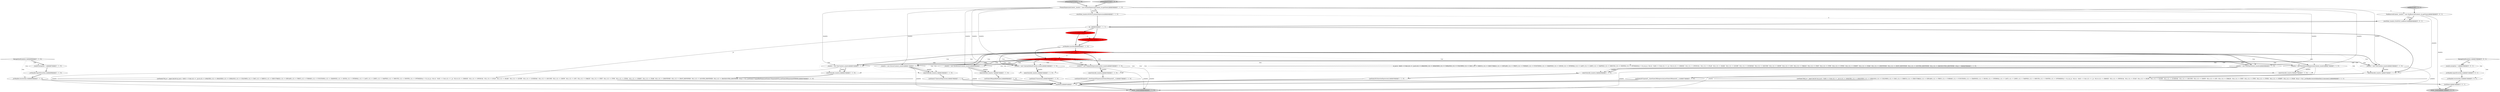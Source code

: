 digraph {
19 [style = filled, label = "getInterpreter().adaptivePredict(_input,77,_ctx)@@@9@@@['1', '0', '0']", fillcolor = red, shape = diamond image = "AAA1AAABBB1BBB"];
28 [style = filled, label = "enterOuterAlt(_localctx,8)@@@74@@@['1', '1', '0']", fillcolor = white, shape = ellipse image = "AAA0AAABBB1BBB"];
13 [style = filled, label = "PrimaryExpressionContext _localctx = new PrimaryExpressionContext(_ctx,getState())@@@3@@@['1', '1', '0']", fillcolor = white, shape = ellipse image = "AAA0AAABBB1BBB"];
21 [style = filled, label = "setState(585)@@@7@@@['1', '0', '0']", fillcolor = red, shape = ellipse image = "AAA1AAABBB1BBB"];
8 [style = filled, label = "{setState(587)match(T__0)setState(588)expression()setState(589)match(T__1)}@@@75@@@['1', '1', '0']", fillcolor = white, shape = ellipse image = "AAA0AAABBB1BBB"];
32 [style = filled, label = "return _localctx@@@94@@@['1', '1', '0']", fillcolor = lightgray, shape = ellipse image = "AAA0AAABBB1BBB"];
29 [style = filled, label = "_localctx = new CastContext(_localctx)@@@10@@@['1', '1', '0']", fillcolor = white, shape = ellipse image = "AAA0AAABBB1BBB"];
12 [style = filled, label = "enterOuterAlt(_localctx,2)@@@18@@@['1', '1', '0']", fillcolor = white, shape = ellipse image = "AAA0AAABBB1BBB"];
37 [style = filled, label = "_localctx = new ConstantDefaultContext(_localctx)@@@24@@@['1', '1', '0']", fillcolor = white, shape = ellipse image = "AAA0AAABBB1BBB"];
4 [style = filled, label = "{exitRule()}@@@91@@@['1', '1', '0']", fillcolor = white, shape = ellipse image = "AAA0AAABBB1BBB"];
47 [style = filled, label = "NonReservedContext _localctx = new NonReservedContext(_ctx,getState())@@@3@@@['0', '0', '1']", fillcolor = white, shape = ellipse image = "AAA0AAABBB3BBB"];
3 [style = filled, label = "enterOuterAlt(_localctx,3)@@@25@@@['1', '1', '0']", fillcolor = white, shape = ellipse image = "AAA0AAABBB1BBB"];
15 [style = filled, label = "{setState(574)constant()}@@@26@@@['1', '1', '0']", fillcolor = white, shape = ellipse image = "AAA0AAABBB1BBB"];
25 [style = filled, label = "enterOuterAlt(_localctx,5)@@@49@@@['1', '1', '0']", fillcolor = white, shape = ellipse image = "AAA0AAABBB1BBB"];
34 [style = filled, label = "_localctx = new FunctionContext(_localctx)@@@48@@@['1', '1', '0']", fillcolor = white, shape = ellipse image = "AAA0AAABBB1BBB"];
33 [style = filled, label = "_errHandler.reportError(this,re)@@@88@@@['1', '1', '0']", fillcolor = white, shape = ellipse image = "AAA0AAABBB1BBB"];
0 [style = filled, label = "_localctx = new StarContext(_localctx)@@@31@@@['1', '1', '0']", fillcolor = white, shape = ellipse image = "AAA0AAABBB1BBB"];
14 [style = filled, label = "_localctx = new SubqueryExpressionContext(_localctx)@@@55@@@['1', '1', '0']", fillcolor = white, shape = ellipse image = "AAA0AAABBB1BBB"];
40 [style = filled, label = "setState(591)@@@7@@@['0', '1', '0']", fillcolor = red, shape = ellipse image = "AAA1AAABBB2BBB"];
6 [style = filled, label = "_localctx = new DereferenceContext(_localctx)@@@66@@@['1', '1', '0']", fillcolor = white, shape = ellipse image = "AAA0AAABBB1BBB"];
22 [style = filled, label = "(((_la) & ~0x3f) == 0 && ((1L << _la) & ((1L << ANALYZE) | (1L << ANALYZED) | (1L << CATALOGS) | (1L << COLUMNS) | (1L << DAY) | (1L << DEBUG) | (1L << EXECUTABLE) | (1L << EXPLAIN) | (1L << FIRST) | (1L << FORMAT) | (1L << FUNCTIONS) | (1L << GRAPHVIZ) | (1L << HOUR) | (1L << INTERVAL) | (1L << LAST) | (1L << LIMIT) | (1L << MAPPED) | (1L << MINUTE) | (1L << MONTH) | (1L << OPTIMIZED))) != 0) || ((((_la - 65)) & ~0x3f) == 0 && ((1L << (_la - 65)) & ((1L << (PARSED - 65)) | (1L << (PHYSICAL - 65)) | (1L << (PLAN - 65)) | (1L << (RLIKE - 65)) | (1L << (QUERY - 65)) | (1L << (SCHEMAS - 65)) | (1L << (SECOND - 65)) | (1L << (SHOW - 65)) | (1L << (SYS - 65)) | (1L << (TABLES - 65)) | (1L << (TEXT - 65)) | (1L << (TYPE - 65)) | (1L << (TYPES - 65)) | (1L << (VERIFY - 65)) | (1L << (YEAR - 65)) | (1L << (IDENTIFIER - 65)) | (1L << (DIGIT_IDENTIFIER - 65)) | (1L << (QUOTED_IDENTIFIER - 65)) | (1L << (BACKQUOTED_IDENTIFIER - 65)))) != 0)@@@36@@@['1', '1', '0']", fillcolor = white, shape = diamond image = "AAA0AAABBB1BBB"];
7 [style = filled, label = "{setState(586)qualifiedName()}@@@68@@@['1', '1', '0']", fillcolor = white, shape = ellipse image = "AAA0AAABBB1BBB"];
42 [style = filled, label = "_localctx.exception = re@@@20@@@['0', '0', '1']", fillcolor = white, shape = ellipse image = "AAA0AAABBB3BBB"];
5 [style = filled, label = "{setState(578)_la = _input.LA(1)if ((((_la) & ~0x3f) == 0 && ((1L << _la) & ((1L << ANALYZE) | (1L << ANALYZED) | (1L << CATALOGS) | (1L << COLUMNS) | (1L << DAY) | (1L << DEBUG) | (1L << EXECUTABLE) | (1L << EXPLAIN) | (1L << FIRST) | (1L << FORMAT) | (1L << FUNCTIONS) | (1L << GRAPHVIZ) | (1L << HOUR) | (1L << INTERVAL) | (1L << LAST) | (1L << LIMIT) | (1L << MAPPED) | (1L << MINUTE) | (1L << MONTH) | (1L << OPTIMIZED))) != 0) || ((((_la - 65)) & ~0x3f) == 0 && ((1L << (_la - 65)) & ((1L << (PARSED - 65)) | (1L << (PHYSICAL - 65)) | (1L << (PLAN - 65)) | (1L << (RLIKE - 65)) | (1L << (QUERY - 65)) | (1L << (SCHEMAS - 65)) | (1L << (SECOND - 65)) | (1L << (SHOW - 65)) | (1L << (SYS - 65)) | (1L << (TABLES - 65)) | (1L << (TEXT - 65)) | (1L << (TYPE - 65)) | (1L << (TYPES - 65)) | (1L << (VERIFY - 65)) | (1L << (YEAR - 65)) | (1L << (IDENTIFIER - 65)) | (1L << (DIGIT_IDENTIFIER - 65)) | (1L << (QUOTED_IDENTIFIER - 65)) | (1L << (BACKQUOTED_IDENTIFIER - 65)))) != 0)) {{setState(575)qualifiedName()setState(576)match(DOT)}}setState(580)match(ASTERISK)}@@@33@@@['1', '1', '0']", fillcolor = white, shape = ellipse image = "AAA0AAABBB1BBB"];
18 [style = filled, label = "{setState(582)match(T__0)setState(583)query()setState(584)match(T__1)}@@@57@@@['1', '1', '0']", fillcolor = white, shape = ellipse image = "AAA0AAABBB1BBB"];
48 [style = filled, label = "{exitRule()}@@@24@@@['0', '0', '1']", fillcolor = white, shape = ellipse image = "AAA0AAABBB3BBB"];
46 [style = filled, label = "RecognitionException re@@@19@@@['0', '0', '1']", fillcolor = white, shape = diamond image = "AAA0AAABBB3BBB"];
44 [style = filled, label = "enterRule(_localctx,104,RULE_nonReserved)@@@4@@@['0', '0', '1']", fillcolor = white, shape = ellipse image = "AAA0AAABBB3BBB"];
24 [style = filled, label = "_errHandler.recover(this,re)@@@89@@@['1', '1', '0']", fillcolor = white, shape = ellipse image = "AAA0AAABBB1BBB"];
23 [style = filled, label = "enterOuterAlt(_localctx,7)@@@67@@@['1', '1', '0']", fillcolor = white, shape = ellipse image = "AAA0AAABBB1BBB"];
26 [style = filled, label = "RecognitionException re@@@86@@@['1', '1', '0']", fillcolor = white, shape = diamond image = "AAA0AAABBB1BBB"];
41 [style = filled, label = "_errHandler.recover(this,re)@@@22@@@['0', '0', '1']", fillcolor = white, shape = ellipse image = "AAA0AAABBB3BBB"];
2 [style = filled, label = "_localctx = new ExtractContext(_localctx)@@@17@@@['1', '1', '0']", fillcolor = white, shape = ellipse image = "AAA0AAABBB1BBB"];
10 [style = filled, label = "_errHandler.sync(this)@@@8@@@['1', '1', '0']", fillcolor = white, shape = ellipse image = "AAA0AAABBB1BBB"];
11 [style = filled, label = "{setState(573)extractExpression()}@@@19@@@['1', '1', '0']", fillcolor = white, shape = ellipse image = "AAA0AAABBB1BBB"];
36 [style = filled, label = "{setState(748)_la = _input.LA(1)if (!((((_la) & ~0x3f) == 0 && ((1L << _la) & ((1L << ANALYZE) | (1L << ANALYZED) | (1L << CATALOGS) | (1L << COLUMNS) | (1L << DAY) | (1L << DEBUG) | (1L << EXECUTABLE) | (1L << EXPLAIN) | (1L << FIRST) | (1L << FORMAT) | (1L << FUNCTIONS) | (1L << GRAPHVIZ) | (1L << HOUR) | (1L << INTERVAL) | (1L << LAST) | (1L << LIMIT) | (1L << MAPPED) | (1L << MINUTE) | (1L << MONTH) | (1L << OPTIMIZED))) != 0) || ((((_la - 65)) & ~0x3f) == 0 && ((1L << (_la - 65)) & ((1L << (PARSED - 65)) | (1L << (PHYSICAL - 65)) | (1L << (PLAN - 65)) | (1L << (RLIKE - 65)) | (1L << (QUERY - 65)) | (1L << (SCHEMAS - 65)) | (1L << (SECOND - 65)) | (1L << (SHOW - 65)) | (1L << (SYS - 65)) | (1L << (TABLES - 65)) | (1L << (TEXT - 65)) | (1L << (TYPE - 65)) | (1L << (TYPES - 65)) | (1L << (VERIFY - 65)) | (1L << (YEAR - 65)))) != 0))) {_errHandler.recoverInline(this)}{consume()}}@@@8@@@['1', '1', '1']", fillcolor = white, shape = ellipse image = "AAA0AAABBB1BBB"];
39 [style = filled, label = "primaryExpression['0', '1', '0']", fillcolor = lightgray, shape = diamond image = "AAA0AAABBB2BBB"];
49 [style = filled, label = "_errHandler.reportError(this,re)@@@21@@@['0', '0', '1']", fillcolor = white, shape = ellipse image = "AAA0AAABBB3BBB"];
9 [style = filled, label = "enterOuterAlt(_localctx,6)@@@56@@@['1', '1', '0']", fillcolor = white, shape = ellipse image = "AAA0AAABBB1BBB"];
1 [style = filled, label = "_localctx.exception = re@@@87@@@['1', '1', '0']", fillcolor = white, shape = ellipse image = "AAA0AAABBB1BBB"];
27 [style = filled, label = "enterRule(_localctx,60,RULE_primaryExpression)@@@4@@@['1', '1', '0']", fillcolor = white, shape = ellipse image = "AAA0AAABBB1BBB"];
45 [style = filled, label = "return _localctx@@@27@@@['0', '0', '1']", fillcolor = lightgray, shape = ellipse image = "AAA0AAABBB3BBB"];
43 [style = filled, label = "nonReserved['0', '0', '1']", fillcolor = lightgray, shape = diamond image = "AAA0AAABBB3BBB"];
35 [style = filled, label = "enterOuterAlt(_localctx,1)@@@7@@@['1', '1', '1']", fillcolor = white, shape = ellipse image = "AAA0AAABBB1BBB"];
16 [style = filled, label = "enterOuterAlt(_localctx,4)@@@32@@@['1', '1', '0']", fillcolor = white, shape = ellipse image = "AAA0AAABBB1BBB"];
17 [style = filled, label = "{setState(581)functionExpression()}@@@50@@@['1', '1', '0']", fillcolor = white, shape = ellipse image = "AAA0AAABBB1BBB"];
31 [style = filled, label = "_localctx = new ParenthesizedExpressionContext(_localctx)@@@73@@@['1', '1', '0']", fillcolor = white, shape = ellipse image = "AAA0AAABBB1BBB"];
20 [style = filled, label = "int _la@@@5@@@['1', '1', '1']", fillcolor = white, shape = ellipse image = "AAA0AAABBB1BBB"];
30 [style = filled, label = "primaryExpression['1', '0', '0']", fillcolor = lightgray, shape = diamond image = "AAA0AAABBB1BBB"];
38 [style = filled, label = "getInterpreter().adaptivePredict(_input,79,_ctx)@@@9@@@['0', '1', '0']", fillcolor = red, shape = diamond image = "AAA1AAABBB2BBB"];
21->10 [style = bold, label=""];
30->13 [style = bold, label=""];
14->32 [style = solid, label="_localctx"];
38->14 [style = dotted, label="true"];
38->34 [style = dotted, label="true"];
10->19 [style = bold, label=""];
2->32 [style = solid, label="_localctx"];
38->31 [style = bold, label=""];
37->3 [style = solid, label="_localctx"];
37->3 [style = bold, label=""];
2->12 [style = solid, label="_localctx"];
41->48 [style = bold, label=""];
13->34 [style = solid, label="_localctx"];
1->33 [style = bold, label=""];
38->16 [style = dotted, label="true"];
19->38 [style = dashed, label="0"];
46->49 [style = dotted, label="true"];
29->32 [style = solid, label="_localctx"];
38->9 [style = dotted, label="true"];
34->25 [style = solid, label="_localctx"];
26->24 [style = dotted, label="true"];
38->31 [style = dotted, label="true"];
13->29 [style = solid, label="_localctx"];
14->9 [style = bold, label=""];
8->4 [style = bold, label=""];
19->35 [style = dotted, label="true"];
6->23 [style = solid, label="_localctx"];
20->5 [style = solid, label="_la"];
46->42 [style = bold, label=""];
38->12 [style = dotted, label="true"];
19->34 [style = bold, label=""];
47->44 [style = solid, label="_localctx"];
26->1 [style = bold, label=""];
36->4 [style = bold, label=""];
13->31 [style = solid, label="_localctx"];
12->11 [style = bold, label=""];
14->9 [style = solid, label="_localctx"];
19->2 [style = bold, label=""];
19->37 [style = dotted, label="true"];
19->6 [style = bold, label=""];
19->37 [style = bold, label=""];
38->2 [style = bold, label=""];
38->6 [style = bold, label=""];
47->45 [style = solid, label="_localctx"];
13->37 [style = solid, label="_localctx"];
47->35 [style = solid, label="_localctx"];
43->47 [style = bold, label=""];
18->4 [style = bold, label=""];
19->29 [style = dotted, label="true"];
38->28 [style = dotted, label="true"];
38->37 [style = bold, label=""];
19->3 [style = dotted, label="true"];
13->0 [style = solid, label="_localctx"];
44->20 [style = bold, label=""];
19->0 [style = dotted, label="true"];
38->23 [style = dotted, label="true"];
38->0 [style = bold, label=""];
19->22 [style = dotted, label="true"];
19->9 [style = dotted, label="true"];
26->1 [style = dotted, label="true"];
13->14 [style = solid, label="_localctx"];
49->41 [style = bold, label=""];
47->44 [style = bold, label=""];
23->7 [style = bold, label=""];
29->35 [style = bold, label=""];
31->28 [style = bold, label=""];
0->32 [style = solid, label="_localctx"];
27->20 [style = bold, label=""];
38->37 [style = dotted, label="true"];
0->16 [style = bold, label=""];
19->34 [style = dotted, label="true"];
26->33 [style = dotted, label="true"];
39->13 [style = bold, label=""];
19->29 [style = bold, label=""];
6->23 [style = bold, label=""];
31->28 [style = solid, label="_localctx"];
11->4 [style = bold, label=""];
19->12 [style = dotted, label="true"];
38->22 [style = dotted, label="true"];
38->25 [style = dotted, label="true"];
7->4 [style = bold, label=""];
25->17 [style = bold, label=""];
19->0 [style = bold, label=""];
19->28 [style = dotted, label="true"];
13->27 [style = bold, label=""];
9->18 [style = bold, label=""];
19->14 [style = bold, label=""];
33->24 [style = bold, label=""];
28->8 [style = bold, label=""];
5->4 [style = bold, label=""];
38->34 [style = bold, label=""];
16->5 [style = bold, label=""];
0->16 [style = solid, label="_localctx"];
27->44 [style = dashed, label="0"];
34->32 [style = solid, label="_localctx"];
17->4 [style = bold, label=""];
19->31 [style = dotted, label="true"];
10->38 [style = bold, label=""];
40->10 [style = bold, label=""];
19->14 [style = dotted, label="true"];
19->25 [style = dotted, label="true"];
34->25 [style = bold, label=""];
13->2 [style = solid, label="_localctx"];
19->31 [style = bold, label=""];
6->32 [style = solid, label="_localctx"];
19->2 [style = dotted, label="true"];
38->29 [style = bold, label=""];
19->23 [style = dotted, label="true"];
3->15 [style = bold, label=""];
38->6 [style = dotted, label="true"];
38->0 [style = dotted, label="true"];
46->41 [style = dotted, label="true"];
37->32 [style = solid, label="_localctx"];
13->27 [style = solid, label="_localctx"];
2->12 [style = bold, label=""];
38->14 [style = bold, label=""];
13->6 [style = solid, label="_localctx"];
31->32 [style = solid, label="_localctx"];
20->21 [style = bold, label=""];
38->3 [style = dotted, label="true"];
20->40 [style = bold, label=""];
24->4 [style = bold, label=""];
48->45 [style = bold, label=""];
38->35 [style = dotted, label="true"];
29->35 [style = solid, label="_localctx"];
38->2 [style = dotted, label="true"];
36->48 [style = bold, label=""];
15->4 [style = bold, label=""];
19->16 [style = dotted, label="true"];
21->40 [style = dashed, label="0"];
46->42 [style = dotted, label="true"];
42->49 [style = bold, label=""];
19->6 [style = dotted, label="true"];
13->47 [style = dashed, label="0"];
20->35 [style = bold, label=""];
38->29 [style = dotted, label="true"];
35->36 [style = bold, label=""];
4->32 [style = bold, label=""];
}

